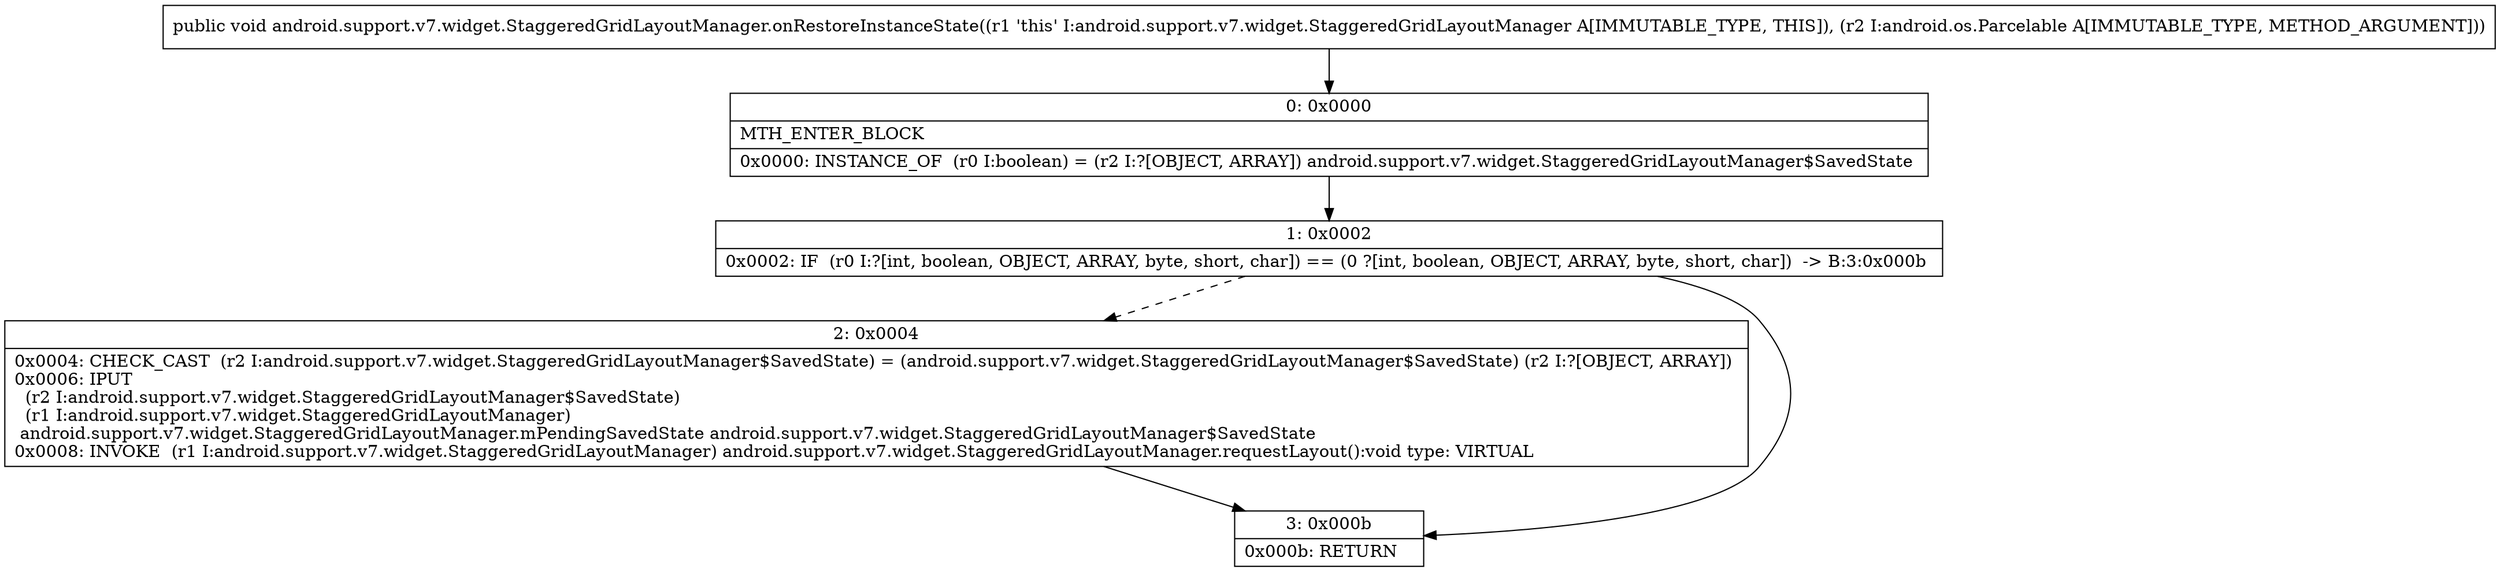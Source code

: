 digraph "CFG forandroid.support.v7.widget.StaggeredGridLayoutManager.onRestoreInstanceState(Landroid\/os\/Parcelable;)V" {
Node_0 [shape=record,label="{0\:\ 0x0000|MTH_ENTER_BLOCK\l|0x0000: INSTANCE_OF  (r0 I:boolean) = (r2 I:?[OBJECT, ARRAY]) android.support.v7.widget.StaggeredGridLayoutManager$SavedState \l}"];
Node_1 [shape=record,label="{1\:\ 0x0002|0x0002: IF  (r0 I:?[int, boolean, OBJECT, ARRAY, byte, short, char]) == (0 ?[int, boolean, OBJECT, ARRAY, byte, short, char])  \-\> B:3:0x000b \l}"];
Node_2 [shape=record,label="{2\:\ 0x0004|0x0004: CHECK_CAST  (r2 I:android.support.v7.widget.StaggeredGridLayoutManager$SavedState) = (android.support.v7.widget.StaggeredGridLayoutManager$SavedState) (r2 I:?[OBJECT, ARRAY]) \l0x0006: IPUT  \l  (r2 I:android.support.v7.widget.StaggeredGridLayoutManager$SavedState)\l  (r1 I:android.support.v7.widget.StaggeredGridLayoutManager)\l android.support.v7.widget.StaggeredGridLayoutManager.mPendingSavedState android.support.v7.widget.StaggeredGridLayoutManager$SavedState \l0x0008: INVOKE  (r1 I:android.support.v7.widget.StaggeredGridLayoutManager) android.support.v7.widget.StaggeredGridLayoutManager.requestLayout():void type: VIRTUAL \l}"];
Node_3 [shape=record,label="{3\:\ 0x000b|0x000b: RETURN   \l}"];
MethodNode[shape=record,label="{public void android.support.v7.widget.StaggeredGridLayoutManager.onRestoreInstanceState((r1 'this' I:android.support.v7.widget.StaggeredGridLayoutManager A[IMMUTABLE_TYPE, THIS]), (r2 I:android.os.Parcelable A[IMMUTABLE_TYPE, METHOD_ARGUMENT])) }"];
MethodNode -> Node_0;
Node_0 -> Node_1;
Node_1 -> Node_2[style=dashed];
Node_1 -> Node_3;
Node_2 -> Node_3;
}

